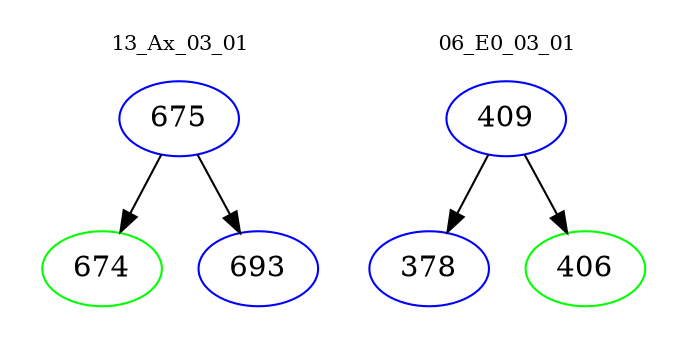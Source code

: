 digraph{
subgraph cluster_0 {
color = white
label = "13_Ax_03_01";
fontsize=10;
T0_675 [label="675", color="blue"]
T0_675 -> T0_674 [color="black"]
T0_674 [label="674", color="green"]
T0_675 -> T0_693 [color="black"]
T0_693 [label="693", color="blue"]
}
subgraph cluster_1 {
color = white
label = "06_E0_03_01";
fontsize=10;
T1_409 [label="409", color="blue"]
T1_409 -> T1_378 [color="black"]
T1_378 [label="378", color="blue"]
T1_409 -> T1_406 [color="black"]
T1_406 [label="406", color="green"]
}
}
